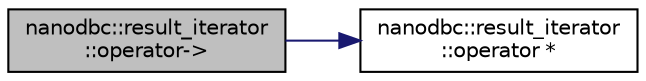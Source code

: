 digraph "nanodbc::result_iterator::operator-&gt;"
{
 // LATEX_PDF_SIZE
  edge [fontname="Helvetica",fontsize="10",labelfontname="Helvetica",labelfontsize="10"];
  node [fontname="Helvetica",fontsize="10",shape=record];
  rankdir="LR";
  Node14 [label="nanodbc::result_iterator\l::operator-\>",height=0.2,width=0.4,color="black", fillcolor="grey75", style="filled", fontcolor="black",tooltip="Access through dereference."];
  Node14 -> Node15 [color="midnightblue",fontsize="10",style="solid",fontname="Helvetica"];
  Node15 [label="nanodbc::result_iterator\l::operator *",height=0.2,width=0.4,color="black", fillcolor="white", style="filled",URL="$classnanodbc_1_1result__iterator.html#ab64d4ba85df82d3bf472611b14e47b4e",tooltip="Dereference."];
}
